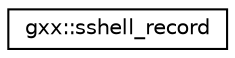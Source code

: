 digraph "Graphical Class Hierarchy"
{
  edge [fontname="Helvetica",fontsize="10",labelfontname="Helvetica",labelfontsize="10"];
  node [fontname="Helvetica",fontsize="10",shape=record];
  rankdir="LR";
  Node1 [label="gxx::sshell_record",height=0.2,width=0.4,color="black", fillcolor="white", style="filled",URL="$classgxx_1_1sshell__record.html"];
}
